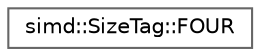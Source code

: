 digraph "Graphical Class Hierarchy"
{
 // LATEX_PDF_SIZE
  bgcolor="transparent";
  edge [fontname=Helvetica,fontsize=10,labelfontname=Helvetica,labelfontsize=10];
  node [fontname=Helvetica,fontsize=10,shape=box,height=0.2,width=0.4];
  rankdir="LR";
  Node0 [id="Node000000",label="simd::SizeTag::FOUR",height=0.2,width=0.4,color="grey40", fillcolor="white", style="filled",URL="$structsimd_1_1SizeTag_1_1FOUR.html",tooltip=" "];
}
